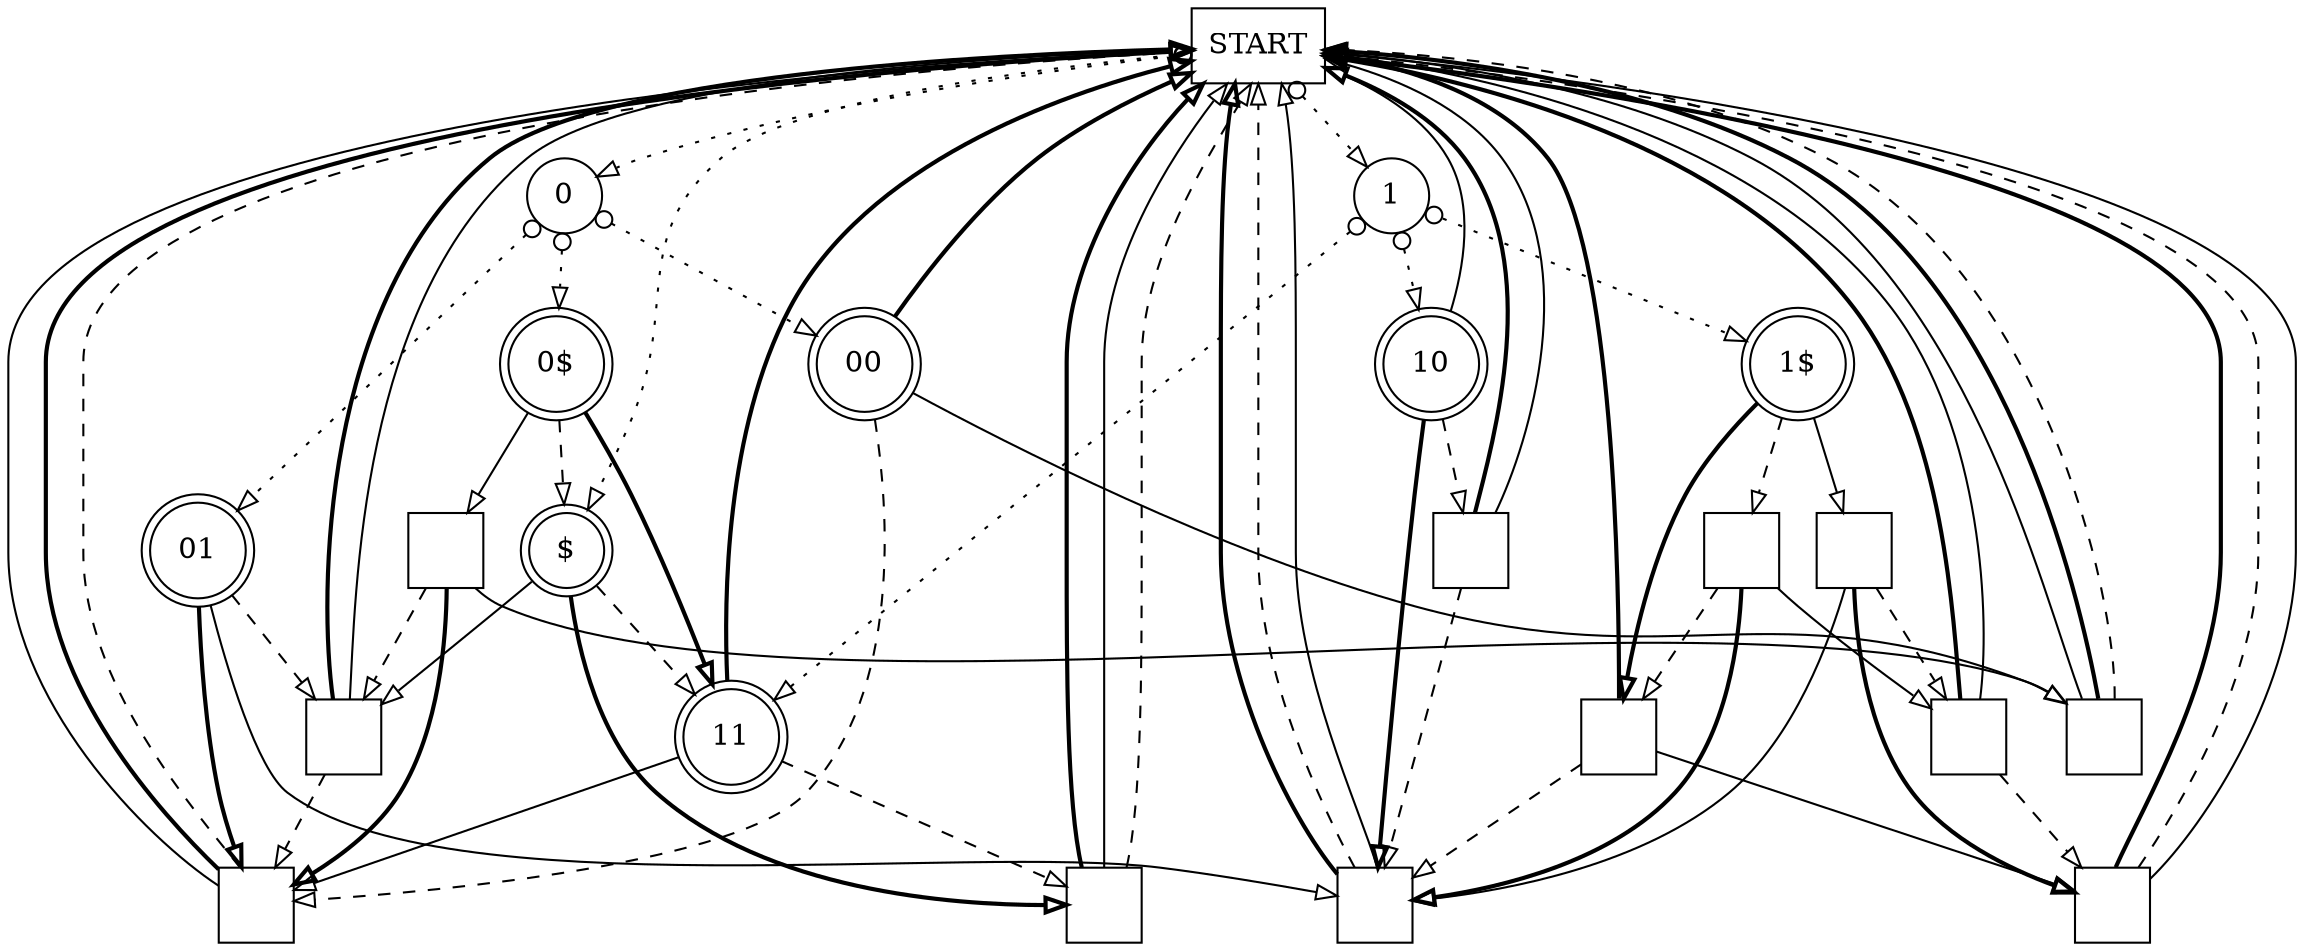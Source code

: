 digraph G {
 S [style=solid;shape=box;label="START"];
 P0 [style=solid;shape=circle;label="0"];
 P1 [style=solid;shape=circle;label="1"];
 Wx [style=solid;shape=doublecircle;label="$"];
 W00 [style=solid;shape=doublecircle;label="00"];
 W01 [style=solid;shape=doublecircle;label="01"];
 W0x [style=solid;shape=doublecircle;label="0$"];
 W10 [style=solid;shape=doublecircle;label="10"];
 W11 [style=solid;shape=doublecircle;label="11"];
 W1x [style=solid;shape=doublecircle;label="1$"];
 C1 [style=solid;shape=square;label=""];
 C2 [style=solid;shape=square;label=""];
 C3 [style=solid;shape=square;label=""];
 C4 [style=solid;shape=square;label=""];
 C5 [style=solid;shape=square;label=""];
 C6 [style=solid;shape=square;label=""];
 C7 [style=solid;shape=square;label=""];
 C8 [style=solid;shape=square;label=""];
 C9 [style=solid;shape=square;label=""];
 C10 [style=solid;shape=square;label=""];
 C11 [style=solid;shape=square;label=""];
 C12 [style=solid;shape=square;label=""];
 S -> P0 [style=dotted;dir=both;arrowtail=odot;arrowhead=empty;];
 S -> Wx [style=dotted;dir=both;arrowtail=odot;arrowhead=empty;];
 S -> P1 [style=dotted;dir=both;arrowtail=odot;arrowhead=empty;];
 P0 -> W0x [style=dotted;dir=both;arrowtail=odot;arrowhead=empty;];
 P0 -> W01 [style=dotted;dir=both;arrowtail=odot;arrowhead=empty;];
 P0 -> W00 [style=dotted;dir=both;arrowtail=odot;arrowhead=empty;];
 P1 -> W11 [style=dotted;dir=both;arrowtail=odot;arrowhead=empty;];
 P1 -> W1x [style=dotted;dir=both;arrowtail=odot;arrowhead=empty;];
 P1 -> W10 [style=dotted;dir=both;arrowtail=odot;arrowhead=empty;];
 Wx -> C6 [style=bold;arrowhead=empty;];
 Wx -> C3 [style=solid;arrowhead=empty;];
 Wx -> W11 [style=dashed;arrowhead=empty;];
 W00 -> S [style=bold;arrowhead=empty;];
 W00 -> C1 [style=dashed;arrowhead=empty;];
 W00 -> C2 [style=solid;arrowhead=empty;];
 W01 -> C1 [style=bold;arrowhead=empty;];
 W01 -> C4 [style=solid;arrowhead=empty;];
 W01 -> C3 [style=dashed;arrowhead=empty;];
 W0x -> C7 [style=solid;arrowhead=empty;];
 W0x -> Wx [style=dashed;arrowhead=empty;];
 W0x -> W11 [style=bold;arrowhead=empty;];
 W10 -> C4 [style=bold;arrowhead=empty;];
 W10 -> C5 [style=dashed;arrowhead=empty;];
 W10 -> S [style=solid;arrowhead=empty;];
 W11 -> S [style=bold;arrowhead=empty;];
 W11 -> C1 [style=solid;arrowhead=empty;];
 W11 -> C6 [style=dashed;arrowhead=empty;];
 W1x -> C9 [style=solid;arrowhead=empty;];
 W1x -> C8 [style=dashed;arrowhead=empty;];
 W1x -> C10 [style=bold;arrowhead=empty;];
 C1 -> S [style=solid;arrowhead=empty;];
 C1 -> S [style=bold;arrowhead=empty;];
 C1 -> S [style=dashed;arrowhead=empty;];
 C2 -> S [style=solid;arrowhead=empty;];
 C2 -> S [style=bold;arrowhead=empty;];
 C2 -> S [style=dashed;arrowhead=empty;];
 C3 -> S [style=bold;arrowhead=empty;];
 C3 -> S [style=solid;arrowhead=empty;];
 C3 -> C1 [style=dashed;arrowhead=empty;];
 C4 -> S [style=bold;arrowhead=empty;];
 C4 -> S [style=dashed;arrowhead=empty;];
 C4 -> S [style=solid;arrowhead=empty;];
 C5 -> S [style=bold;arrowhead=empty;];
 C5 -> C4 [style=dashed;arrowhead=empty;];
 C5 -> S [style=solid;arrowhead=empty;];
 C6 -> S [style=bold;arrowhead=empty;];
 C6 -> S [style=solid;arrowhead=empty;];
 C6 -> S [style=dashed;arrowhead=empty;];
 C7 -> C3 [style=dashed;arrowhead=empty;];
 C7 -> C2 [style=solid;arrowhead=empty;];
 C7 -> C1 [style=bold;arrowhead=empty;];
 C8 -> C11 [style=solid;arrowhead=empty;];
 C8 -> C10 [style=dashed;arrowhead=empty;];
 C8 -> C4 [style=bold;arrowhead=empty;];
 C9 -> C12 [style=bold;arrowhead=empty;];
 C9 -> C11 [style=dashed;arrowhead=empty;];
 C9 -> C4 [style=solid;arrowhead=empty;];
 C10 -> S [style=bold;arrowhead=empty;];
 C10 -> C12 [style=solid;arrowhead=empty;];
 C10 -> C4 [style=dashed;arrowhead=empty;];
 C11 -> S [style=bold;arrowhead=empty;];
 C11 -> C12 [style=dashed;arrowhead=empty;];
 C11 -> S [style=solid;arrowhead=empty;];
 C12 -> S [style=bold;arrowhead=empty;];
 C12 -> S [style=dashed;arrowhead=empty;];
 C12 -> S [style=solid;arrowhead=empty;];
}
